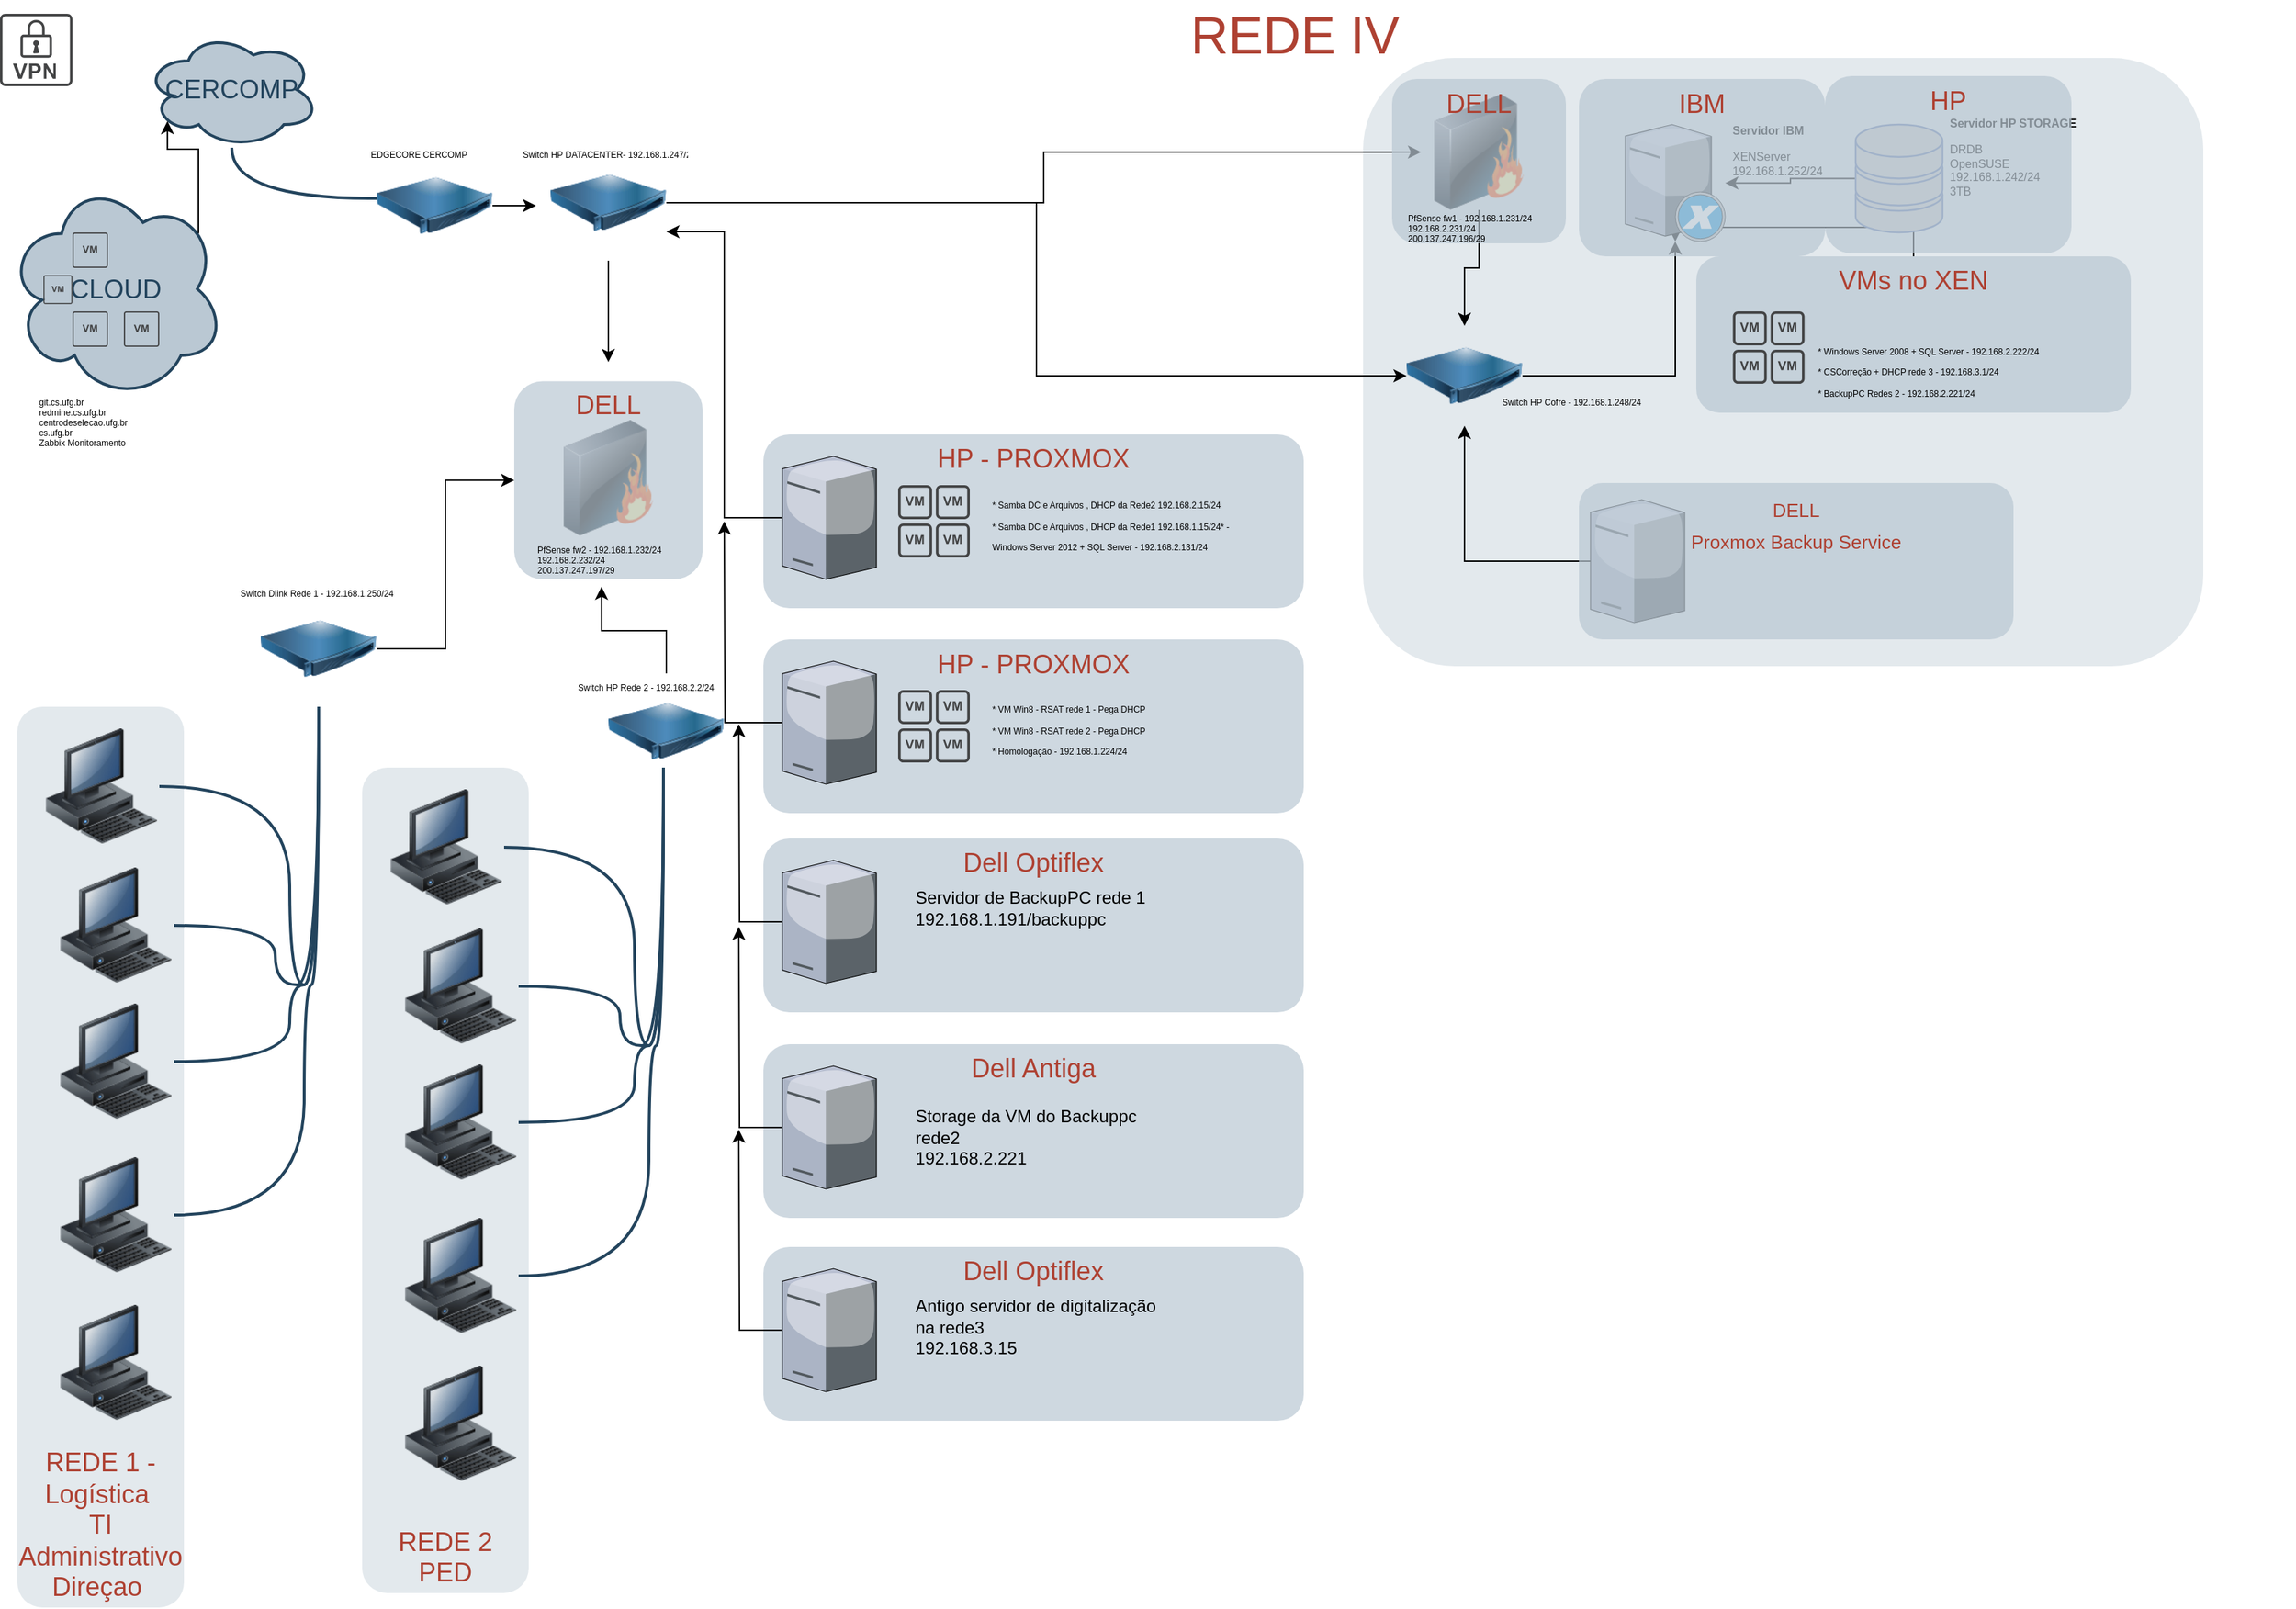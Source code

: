 <mxfile version="20.4.0" type="github" pages="2">
  <diagram id="a45cf8ec-cd66-6f27-3ac3-be6e809c9e4a" name="Page-1">
    <mxGraphModel dx="920" dy="494" grid="1" gridSize="10" guides="1" tooltips="1" connect="1" arrows="1" fold="1" page="1" pageScale="1" pageWidth="827" pageHeight="1169" background="none" math="0" shadow="0">
      <root>
        <mxCell id="0" />
        <mxCell id="1" parent="0" />
        <mxCell id="3" value="" style="rounded=1;whiteSpace=wrap;html=1;shadow=0;strokeColor=none;fillColor=#BAC8D3;gradientColor=none;fontSize=18;fontColor=#F08705;opacity=40;fontStyle=0;strokeWidth=3;" parent="1" vertex="1">
          <mxGeometry x="951" y="40" width="580" height="420" as="geometry" />
        </mxCell>
        <mxCell id="lxL178eFW0DsgaRUMhwb-195" style="edgeStyle=orthogonalEdgeStyle;rounded=0;orthogonalLoop=1;jettySize=auto;html=1;fontSize=6;" parent="1" source="10" target="lxL178eFW0DsgaRUMhwb-188" edge="1">
          <mxGeometry relative="1" as="geometry" />
        </mxCell>
        <mxCell id="10" value="VMs no XEN" style="rounded=1;whiteSpace=wrap;html=1;shadow=0;strokeColor=none;fillColor=#BAC8D3;gradientColor=none;fontSize=18;fontColor=#AE4132;verticalAlign=top;opacity=70;fontStyle=0;strokeWidth=3;" parent="1" vertex="1">
          <mxGeometry x="1181" y="177" width="300" height="108" as="geometry" />
        </mxCell>
        <mxCell id="16" value="REDE 1 - Logística&amp;nbsp;&lt;br&gt;TI&lt;br&gt;Administrativo&lt;br&gt;Direçao&amp;nbsp;" style="rounded=1;whiteSpace=wrap;html=1;shadow=0;strokeColor=none;fillColor=#BAC8D3;gradientColor=none;fontSize=18;fontColor=#AE4132;verticalAlign=bottom;fontStyle=0;opacity=40;strokeWidth=3;" parent="1" vertex="1">
          <mxGeometry x="22" y="488" width="115" height="622" as="geometry" />
        </mxCell>
        <mxCell id="49" value="CERCOMP" style="ellipse;shape=cloud;whiteSpace=wrap;html=1;shadow=0;strokeColor=#23445D;fillColor=#BAC8D3;gradientColor=none;fontSize=18;fontColor=#23445D;fontStyle=0;gradientDirection=north;strokeWidth=2;" parent="1" vertex="1">
          <mxGeometry x="110" y="22" width="120" height="80" as="geometry" />
        </mxCell>
        <mxCell id="lxL178eFW0DsgaRUMhwb-231" style="edgeStyle=orthogonalEdgeStyle;rounded=0;orthogonalLoop=1;jettySize=auto;html=1;exitX=0.88;exitY=0.25;exitDx=0;exitDy=0;exitPerimeter=0;entryX=0.13;entryY=0.77;entryDx=0;entryDy=0;entryPerimeter=0;fontSize=13;" parent="1" source="50" target="49" edge="1">
          <mxGeometry relative="1" as="geometry" />
        </mxCell>
        <mxCell id="50" value="CLOUD" style="ellipse;shape=cloud;whiteSpace=wrap;html=1;shadow=0;strokeColor=#23445D;fillColor=#BAC8D3;gradientColor=none;fontSize=18;fontColor=#23445D;fontStyle=0;gradientDirection=north;strokeWidth=2;" parent="1" vertex="1">
          <mxGeometry x="15" y="123" width="150" height="153" as="geometry" />
        </mxCell>
        <mxCell id="79" value="" style="image;html=1;image=img/lib/clip_art/computers/Workstation_128x128.png;shadow=0;strokeColor=#000000;fillColor=#FFFFFF;gradientColor=none;fontSize=18;fontColor=#F08705;fontStyle=0" parent="1" vertex="1">
          <mxGeometry x="40" y="503" width="80" height="80" as="geometry" />
        </mxCell>
        <mxCell id="80" value="" style="image;html=1;image=img/lib/clip_art/computers/Workstation_128x128.png;shadow=0;strokeColor=#000000;fillColor=#FFFFFF;gradientColor=none;fontSize=18;fontColor=#F08705;fontStyle=0" parent="1" vertex="1">
          <mxGeometry x="50" y="599" width="80" height="80" as="geometry" />
        </mxCell>
        <mxCell id="81" value="" style="image;html=1;image=img/lib/clip_art/computers/Workstation_128x128.png;shadow=0;strokeColor=#000000;fillColor=#FFFFFF;gradientColor=none;fontSize=18;fontColor=#F08705;fontStyle=0" parent="1" vertex="1">
          <mxGeometry x="50" y="693" width="80" height="80" as="geometry" />
        </mxCell>
        <mxCell id="115" style="edgeStyle=orthogonalEdgeStyle;rounded=0;html=1;startArrow=none;startFill=0;endArrow=none;endFill=0;fontSize=18;fontColor=#F08705;strokeColor=#23445D;strokeWidth=2;curved=1;fontStyle=0" parent="1" target="49" edge="1">
          <mxGeometry relative="1" as="geometry">
            <mxPoint x="270" y="137" as="sourcePoint" />
          </mxGeometry>
        </mxCell>
        <mxCell id="117" style="edgeStyle=orthogonalEdgeStyle;rounded=0;html=1;startArrow=none;startFill=0;endArrow=none;endFill=0;fontSize=18;fontColor=#F08705;strokeColor=#23445D;strokeWidth=2;curved=1;fontStyle=0" parent="1" target="79" edge="1">
          <mxGeometry relative="1" as="geometry">
            <Array as="points">
              <mxPoint x="210" y="680" />
              <mxPoint x="210" y="543" />
            </Array>
            <mxPoint x="230" y="490" as="sourcePoint" />
          </mxGeometry>
        </mxCell>
        <mxCell id="118" style="edgeStyle=orthogonalEdgeStyle;rounded=0;html=1;startArrow=none;startFill=0;endArrow=none;endFill=0;fontSize=18;fontColor=#F08705;strokeColor=#23445D;strokeWidth=2;curved=1;fontStyle=0" parent="1" target="80" edge="1">
          <mxGeometry relative="1" as="geometry">
            <Array as="points">
              <mxPoint x="200" y="680" />
              <mxPoint x="200" y="639" />
            </Array>
            <mxPoint x="230" y="500" as="sourcePoint" />
          </mxGeometry>
        </mxCell>
        <mxCell id="119" style="edgeStyle=orthogonalEdgeStyle;rounded=0;html=1;startArrow=none;startFill=0;endArrow=none;endFill=0;fontSize=18;fontColor=#F08705;strokeColor=#23445D;strokeWidth=2;curved=1;fontStyle=0" parent="1" target="81" edge="1">
          <mxGeometry relative="1" as="geometry">
            <Array as="points">
              <mxPoint x="210" y="680" />
              <mxPoint x="210" y="733" />
            </Array>
            <mxPoint x="230" y="510" as="sourcePoint" />
          </mxGeometry>
        </mxCell>
        <mxCell id="156" value="" style="image;html=1;image=img/lib/clip_art/computers/Workstation_128x128.png;shadow=0;strokeColor=#000000;fillColor=#FFFFFF;gradientColor=none;fontSize=18;fontColor=#F08705;fontStyle=0" parent="1" vertex="1">
          <mxGeometry x="50" y="799" width="80" height="80" as="geometry" />
        </mxCell>
        <mxCell id="157" value="" style="image;html=1;image=img/lib/clip_art/computers/Workstation_128x128.png;shadow=0;strokeColor=#000000;fillColor=#FFFFFF;gradientColor=none;fontSize=18;fontColor=#F08705;fontStyle=0" parent="1" vertex="1">
          <mxGeometry x="50" y="901" width="80" height="80" as="geometry" />
        </mxCell>
        <mxCell id="158" style="edgeStyle=orthogonalEdgeStyle;rounded=0;html=1;startArrow=none;startFill=0;endArrow=none;endFill=0;fontSize=18;fontColor=#F08705;strokeColor=#23445D;strokeWidth=2;curved=1;fontStyle=0" parent="1" source="156" target="lxL178eFW0DsgaRUMhwb-215" edge="1">
          <mxGeometry relative="1" as="geometry">
            <Array as="points">
              <mxPoint x="220" y="839" />
              <mxPoint x="220" y="680" />
              <mxPoint x="230" y="680" />
            </Array>
            <mxPoint x="400" y="680" as="targetPoint" />
          </mxGeometry>
        </mxCell>
        <mxCell id="lxL178eFW0DsgaRUMhwb-182" style="edgeStyle=orthogonalEdgeStyle;rounded=0;orthogonalLoop=1;jettySize=auto;html=1;" parent="1" source="162" target="lxL178eFW0DsgaRUMhwb-179" edge="1">
          <mxGeometry relative="1" as="geometry">
            <mxPoint x="570" y="200" as="targetPoint" />
          </mxGeometry>
        </mxCell>
        <mxCell id="lxL178eFW0DsgaRUMhwb-199" style="edgeStyle=orthogonalEdgeStyle;rounded=0;orthogonalLoop=1;jettySize=auto;html=1;entryX=0;entryY=0.5;entryDx=0;entryDy=0;fontSize=6;" parent="1" source="162" target="lxL178eFW0DsgaRUMhwb-184" edge="1">
          <mxGeometry relative="1" as="geometry" />
        </mxCell>
        <mxCell id="lxL178eFW0DsgaRUMhwb-210" style="edgeStyle=orthogonalEdgeStyle;rounded=0;orthogonalLoop=1;jettySize=auto;html=1;fontSize=13;" parent="1" source="162" edge="1">
          <mxGeometry relative="1" as="geometry">
            <mxPoint x="430" y="250" as="targetPoint" />
          </mxGeometry>
        </mxCell>
        <mxCell id="162" value="" style="image;html=1;image=img/lib/clip_art/networking/Concentrator_128x128.png;shadow=0;strokeColor=#000000;fillColor=#F2F2F2;gradientColor=none;fontSize=18;fontColor=#F08705;fontStyle=0" parent="1" vertex="1">
          <mxGeometry x="390" y="100" width="80" height="80" as="geometry" />
        </mxCell>
        <mxCell id="168" value="&lt;div&gt;REDE IV&lt;/div&gt;" style="text;html=1;strokeColor=none;fillColor=none;align=center;verticalAlign=middle;whiteSpace=wrap;overflow=hidden;shadow=0;fontSize=36;fontColor=#AE4132;fontStyle=0" parent="1" vertex="1">
          <mxGeometry x="214" width="1380" height="45" as="geometry" />
        </mxCell>
        <mxCell id="171" style="edgeStyle=orthogonalEdgeStyle;rounded=0;jumpStyle=none;html=1;exitX=0;exitY=0.5;entryX=0;entryY=0.5;shadow=0;labelBackgroundColor=none;startArrow=none;startFill=0;endArrow=classic;endFill=1;endSize=6;jettySize=auto;orthogonalLoop=1;strokeColor=#23445D;strokeWidth=2;fillColor=#F08705;fontFamily=Helvetica;fontSize=14;fontColor=#F08705;align=left;fontStyle=0" parent="1" source="168" target="168" edge="1">
          <mxGeometry relative="1" as="geometry" />
        </mxCell>
        <mxCell id="lxL178eFW0DsgaRUMhwb-172" value="" style="image;html=1;image=img/lib/clip_art/networking/Firewall_128x128.png;shadow=0;strokeColor=#000000;fillColor=#FFFFFF;gradientColor=none;fontSize=18;fontColor=#F08705;fontStyle=0" parent="1" vertex="1">
          <mxGeometry x="390" y="290" width="80" height="80" as="geometry" />
        </mxCell>
        <mxCell id="lxL178eFW0DsgaRUMhwb-178" style="edgeStyle=orthogonalEdgeStyle;rounded=0;orthogonalLoop=1;jettySize=auto;html=1;exitX=1;exitY=0.5;exitDx=0;exitDy=0;" parent="1" source="lxL178eFW0DsgaRUMhwb-173" edge="1">
          <mxGeometry relative="1" as="geometry">
            <mxPoint x="380" y="141.667" as="targetPoint" />
          </mxGeometry>
        </mxCell>
        <mxCell id="lxL178eFW0DsgaRUMhwb-173" value="" style="image;html=1;image=img/lib/clip_art/networking/Concentrator_128x128.png;shadow=0;strokeColor=#000000;fillColor=#F2F2F2;gradientColor=none;fontSize=18;fontColor=#F08705;fontStyle=0" parent="1" vertex="1">
          <mxGeometry x="270" y="102" width="80" height="80" as="geometry" />
        </mxCell>
        <mxCell id="lxL178eFW0DsgaRUMhwb-185" value="" style="edgeStyle=orthogonalEdgeStyle;rounded=0;orthogonalLoop=1;jettySize=auto;html=1;" parent="1" source="lxL178eFW0DsgaRUMhwb-179" target="lxL178eFW0DsgaRUMhwb-184" edge="1">
          <mxGeometry relative="1" as="geometry" />
        </mxCell>
        <mxCell id="lxL178eFW0DsgaRUMhwb-179" value="" style="image;html=1;image=img/lib/clip_art/networking/Firewall_128x128.png;shadow=0;strokeColor=#000000;fillColor=#FFFFFF;gradientColor=none;fontSize=18;fontColor=#F08705;fontStyle=0" parent="1" vertex="1">
          <mxGeometry x="991" y="65" width="80" height="80" as="geometry" />
        </mxCell>
        <mxCell id="lxL178eFW0DsgaRUMhwb-187" style="edgeStyle=orthogonalEdgeStyle;rounded=0;orthogonalLoop=1;jettySize=auto;html=1;" parent="1" source="lxL178eFW0DsgaRUMhwb-184" target="lxL178eFW0DsgaRUMhwb-188" edge="1">
          <mxGeometry relative="1" as="geometry">
            <mxPoint x="1181" y="145" as="targetPoint" />
          </mxGeometry>
        </mxCell>
        <mxCell id="lxL178eFW0DsgaRUMhwb-184" value="" style="image;html=1;image=img/lib/clip_art/networking/Concentrator_128x128.png;shadow=0;strokeColor=#000000;fillColor=#F2F2F2;gradientColor=none;fontSize=18;fontColor=#F08705;fontStyle=0" parent="1" vertex="1">
          <mxGeometry x="981" y="225" width="80" height="69" as="geometry" />
        </mxCell>
        <mxCell id="lxL178eFW0DsgaRUMhwb-188" value="" style="verticalLabelPosition=bottom;sketch=0;aspect=fixed;html=1;verticalAlign=top;strokeColor=none;align=center;outlineConnect=0;shape=mxgraph.citrix.xencenter;" parent="1" vertex="1">
          <mxGeometry x="1132" y="86" width="69" height="80.8" as="geometry" />
        </mxCell>
        <mxCell id="lxL178eFW0DsgaRUMhwb-192" style="edgeStyle=orthogonalEdgeStyle;rounded=0;orthogonalLoop=1;jettySize=auto;html=1;fontSize=8;" parent="1" source="lxL178eFW0DsgaRUMhwb-189" target="lxL178eFW0DsgaRUMhwb-188" edge="1">
          <mxGeometry relative="1" as="geometry" />
        </mxCell>
        <mxCell id="lxL178eFW0DsgaRUMhwb-189" value="" style="fontColor=#0066CC;verticalAlign=top;verticalLabelPosition=bottom;labelPosition=center;align=center;html=1;outlineConnect=0;fillColor=#CCCCCC;strokeColor=#6881B3;gradientColor=none;gradientDirection=north;strokeWidth=2;shape=mxgraph.networks.storage;" parent="1" vertex="1">
          <mxGeometry x="1291" y="86" width="60" height="74.5" as="geometry" />
        </mxCell>
        <mxCell id="lxL178eFW0DsgaRUMhwb-190" value="&lt;h1 style=&quot;font-size: 8px;&quot;&gt;Servidor IBM&lt;br&gt;&lt;/h1&gt;&lt;p style=&quot;font-size: 8px;&quot;&gt;&lt;font style=&quot;font-size: 8px;&quot;&gt;XENServer&lt;br&gt;192.168.1.252/24&lt;br&gt;&lt;/font&gt;&lt;/p&gt;&lt;p style=&quot;font-size: 8px;&quot;&gt;&lt;font style=&quot;font-size: 8px;&quot;&gt;&lt;br&gt;&lt;/font&gt;&lt;/p&gt;" style="text;html=1;strokeColor=none;fillColor=none;spacing=5;spacingTop=-20;whiteSpace=wrap;overflow=hidden;rounded=0;" parent="1" vertex="1">
          <mxGeometry x="1201" y="90.5" width="100" height="70" as="geometry" />
        </mxCell>
        <mxCell id="lxL178eFW0DsgaRUMhwb-191" value="&lt;h1 style=&quot;font-size: 8px;&quot;&gt;Servidor HP STORAGE&lt;br&gt;&lt;/h1&gt;&lt;p style=&quot;font-size: 8px;&quot;&gt;&lt;font style=&quot;font-size: 8px;&quot;&gt;DRDB&lt;br&gt;OpenSUSE&lt;br&gt;192.168.1.242/24&lt;br&gt;3TB&lt;br&gt;&lt;/font&gt;&lt;/p&gt;&lt;p style=&quot;font-size: 8px;&quot;&gt;&lt;font style=&quot;font-size: 8px;&quot;&gt;&lt;br&gt;&lt;/font&gt;&lt;/p&gt;" style="text;html=1;strokeColor=none;fillColor=none;spacing=5;spacingTop=-20;whiteSpace=wrap;overflow=hidden;rounded=0;" parent="1" vertex="1">
          <mxGeometry x="1351" y="86" width="100" height="70" as="geometry" />
        </mxCell>
        <mxCell id="lxL178eFW0DsgaRUMhwb-193" value="" style="sketch=0;pointerEvents=1;shadow=0;dashed=0;html=1;strokeColor=none;fillColor=#434445;aspect=fixed;labelPosition=center;verticalLabelPosition=bottom;verticalAlign=top;align=center;outlineConnect=0;shape=mxgraph.vvd.vm_group;fontSize=8;" parent="1" vertex="1">
          <mxGeometry x="1206.25" y="215" width="49.5" height="50" as="geometry" />
        </mxCell>
        <mxCell id="lxL178eFW0DsgaRUMhwb-194" value="&lt;font style=&quot;font-size: 6px;&quot;&gt;&lt;br&gt;&lt;br&gt;* Windows Server 2008 + SQL Server - 192.168.2.222/24&lt;br&gt;* CSCorreção + DHCP rede 3 - 192.168.3.1/24 &lt;br&gt;* BackupPC Redes 2 - 192.168.2.221/24 &lt;br&gt;&lt;/font&gt;" style="text;html=1;strokeColor=none;fillColor=none;spacing=5;spacingTop=-20;whiteSpace=wrap;overflow=hidden;rounded=0;" parent="1" vertex="1">
          <mxGeometry x="1260" y="215" width="190" height="70" as="geometry" />
        </mxCell>
        <mxCell id="lxL178eFW0DsgaRUMhwb-196" value="IBM" style="rounded=1;whiteSpace=wrap;html=1;shadow=0;strokeColor=none;fillColor=#BAC8D3;gradientColor=none;fontSize=18;fontColor=#AE4132;verticalAlign=top;opacity=70;fontStyle=0;strokeWidth=3;" parent="1" vertex="1">
          <mxGeometry x="1100" y="54.5" width="170" height="122.5" as="geometry" />
        </mxCell>
        <mxCell id="lxL178eFW0DsgaRUMhwb-197" value="HP" style="rounded=1;whiteSpace=wrap;html=1;shadow=0;strokeColor=none;fillColor=#BAC8D3;gradientColor=none;fontSize=18;fontColor=#AE4132;verticalAlign=top;opacity=70;fontStyle=0;strokeWidth=3;" parent="1" vertex="1">
          <mxGeometry x="1270" y="52.5" width="170" height="122.5" as="geometry" />
        </mxCell>
        <mxCell id="lxL178eFW0DsgaRUMhwb-198" value="DELL" style="rounded=1;whiteSpace=wrap;html=1;shadow=0;strokeColor=none;fillColor=#BAC8D3;gradientColor=none;fontSize=18;fontColor=#AE4132;verticalAlign=top;opacity=70;fontStyle=0;strokeWidth=3;" parent="1" vertex="1">
          <mxGeometry x="971" y="54.5" width="120" height="113.5" as="geometry" />
        </mxCell>
        <mxCell id="lxL178eFW0DsgaRUMhwb-200" value="Switch HP Cofre - 192.168.1.248/24" style="text;strokeColor=none;fillColor=none;align=left;verticalAlign=top;spacingLeft=4;spacingRight=4;overflow=hidden;rotatable=0;points=[[0,0.5],[1,0.5]];portConstraint=eastwest;fontSize=6;" parent="1" vertex="1">
          <mxGeometry x="1041" y="268" width="110" height="26" as="geometry" />
        </mxCell>
        <mxCell id="lxL178eFW0DsgaRUMhwb-201" value="PfSense fw1 - 192.168.1.231/24&#xa;192.168.2.231/24&#xa;200.137.247.196/29" style="text;strokeColor=none;fillColor=none;align=left;verticalAlign=top;spacingLeft=4;spacingRight=4;overflow=hidden;rotatable=0;points=[[0,0.5],[1,0.5]];portConstraint=eastwest;fontSize=6;" parent="1" vertex="1">
          <mxGeometry x="976" y="141" width="110" height="36" as="geometry" />
        </mxCell>
        <mxCell id="lxL178eFW0DsgaRUMhwb-204" style="edgeStyle=orthogonalEdgeStyle;rounded=0;orthogonalLoop=1;jettySize=auto;html=1;fontSize=6;" parent="1" source="lxL178eFW0DsgaRUMhwb-203" target="lxL178eFW0DsgaRUMhwb-184" edge="1">
          <mxGeometry relative="1" as="geometry" />
        </mxCell>
        <mxCell id="lxL178eFW0DsgaRUMhwb-203" value="" style="verticalLabelPosition=bottom;sketch=0;aspect=fixed;html=1;verticalAlign=top;strokeColor=none;align=center;outlineConnect=0;shape=mxgraph.citrix.license_server;fontSize=6;" parent="1" vertex="1">
          <mxGeometry x="1108" y="345" width="65" height="85" as="geometry" />
        </mxCell>
        <mxCell id="lxL178eFW0DsgaRUMhwb-205" value="&lt;font style=&quot;font-size: 13px;&quot;&gt;DELL &lt;br&gt;Proxmox Backup Service&lt;/font&gt;" style="rounded=1;whiteSpace=wrap;html=1;shadow=0;strokeColor=none;fillColor=#BAC8D3;gradientColor=none;fontSize=18;fontColor=#AE4132;verticalAlign=top;opacity=70;fontStyle=0;strokeWidth=3;" parent="1" vertex="1">
          <mxGeometry x="1100" y="333.5" width="300" height="108" as="geometry" />
        </mxCell>
        <mxCell id="lxL178eFW0DsgaRUMhwb-207" value="DELL" style="rounded=1;whiteSpace=wrap;html=1;shadow=0;strokeColor=none;fillColor=#BAC8D3;gradientColor=none;fontSize=18;fontColor=#AE4132;verticalAlign=top;opacity=70;fontStyle=0;strokeWidth=3;" parent="1" vertex="1">
          <mxGeometry x="365" y="263.25" width="130" height="136.75" as="geometry" />
        </mxCell>
        <mxCell id="lxL178eFW0DsgaRUMhwb-208" value="PfSense fw2 - 192.168.1.232/24&#xa;192.168.2.232/24&#xa;200.137.247.197/29" style="text;strokeColor=none;fillColor=none;align=left;verticalAlign=top;spacingLeft=4;spacingRight=4;overflow=hidden;rotatable=0;points=[[0,0.5],[1,0.5]];portConstraint=eastwest;fontSize=6;" parent="1" vertex="1">
          <mxGeometry x="375" y="370" width="110" height="36" as="geometry" />
        </mxCell>
        <mxCell id="lxL178eFW0DsgaRUMhwb-213" value="Switch HP DATACENTER- 192.168.1.247/24" style="text;strokeColor=none;fillColor=none;align=left;verticalAlign=top;spacingLeft=4;spacingRight=4;overflow=hidden;rotatable=0;points=[[0,0.5],[1,0.5]];portConstraint=eastwest;fontSize=6;" parent="1" vertex="1">
          <mxGeometry x="365" y="97" width="125" height="26" as="geometry" />
        </mxCell>
        <mxCell id="lxL178eFW0DsgaRUMhwb-214" value="EDGECORE CERCOMP&#xa;" style="text;strokeColor=none;fillColor=none;align=left;verticalAlign=top;spacingLeft=4;spacingRight=4;overflow=hidden;rotatable=0;points=[[0,0.5],[1,0.5]];portConstraint=eastwest;fontSize=6;" parent="1" vertex="1">
          <mxGeometry x="260" y="97" width="80" height="26" as="geometry" />
        </mxCell>
        <mxCell id="lxL178eFW0DsgaRUMhwb-216" style="edgeStyle=orthogonalEdgeStyle;rounded=0;orthogonalLoop=1;jettySize=auto;html=1;entryX=0;entryY=0.5;entryDx=0;entryDy=0;fontSize=13;" parent="1" source="lxL178eFW0DsgaRUMhwb-215" target="lxL178eFW0DsgaRUMhwb-207" edge="1">
          <mxGeometry relative="1" as="geometry" />
        </mxCell>
        <mxCell id="lxL178eFW0DsgaRUMhwb-215" value="" style="image;html=1;image=img/lib/clip_art/networking/Concentrator_128x128.png;shadow=0;strokeColor=#000000;fillColor=#F2F2F2;gradientColor=none;fontSize=18;fontColor=#F08705;fontStyle=0" parent="1" vertex="1">
          <mxGeometry x="190" y="408" width="80" height="80" as="geometry" />
        </mxCell>
        <mxCell id="lxL178eFW0DsgaRUMhwb-218" style="edgeStyle=orthogonalEdgeStyle;rounded=0;orthogonalLoop=1;jettySize=auto;html=1;entryX=0.457;entryY=0.975;entryDx=0;entryDy=0;entryPerimeter=0;fontSize=13;" parent="1" source="lxL178eFW0DsgaRUMhwb-217" target="lxL178eFW0DsgaRUMhwb-208" edge="1">
          <mxGeometry relative="1" as="geometry" />
        </mxCell>
        <mxCell id="lxL178eFW0DsgaRUMhwb-217" value="" style="image;html=1;image=img/lib/clip_art/networking/Concentrator_128x128.png;shadow=0;strokeColor=#000000;fillColor=#F2F2F2;gradientColor=none;fontSize=18;fontColor=#F08705;fontStyle=0" parent="1" vertex="1">
          <mxGeometry x="430" y="465" width="80" height="80" as="geometry" />
        </mxCell>
        <mxCell id="lxL178eFW0DsgaRUMhwb-219" value="REDE 2&lt;br&gt;PED" style="rounded=1;whiteSpace=wrap;html=1;shadow=0;strokeColor=none;fillColor=#BAC8D3;gradientColor=none;fontSize=18;fontColor=#AE4132;verticalAlign=bottom;fontStyle=0;opacity=40;strokeWidth=3;" parent="1" vertex="1">
          <mxGeometry x="260" y="530" width="115" height="570" as="geometry" />
        </mxCell>
        <mxCell id="lxL178eFW0DsgaRUMhwb-220" value="" style="image;html=1;image=img/lib/clip_art/computers/Workstation_128x128.png;shadow=0;strokeColor=#000000;fillColor=#FFFFFF;gradientColor=none;fontSize=18;fontColor=#F08705;fontStyle=0" parent="1" vertex="1">
          <mxGeometry x="278" y="545" width="80" height="80" as="geometry" />
        </mxCell>
        <mxCell id="lxL178eFW0DsgaRUMhwb-221" value="" style="image;html=1;image=img/lib/clip_art/computers/Workstation_128x128.png;shadow=0;strokeColor=#000000;fillColor=#FFFFFF;gradientColor=none;fontSize=18;fontColor=#F08705;fontStyle=0" parent="1" vertex="1">
          <mxGeometry x="288" y="641" width="80" height="80" as="geometry" />
        </mxCell>
        <mxCell id="lxL178eFW0DsgaRUMhwb-222" value="" style="image;html=1;image=img/lib/clip_art/computers/Workstation_128x128.png;shadow=0;strokeColor=#000000;fillColor=#FFFFFF;gradientColor=none;fontSize=18;fontColor=#F08705;fontStyle=0" parent="1" vertex="1">
          <mxGeometry x="288" y="735" width="80" height="80" as="geometry" />
        </mxCell>
        <mxCell id="lxL178eFW0DsgaRUMhwb-223" style="edgeStyle=orthogonalEdgeStyle;rounded=0;html=1;startArrow=none;startFill=0;endArrow=none;endFill=0;fontSize=18;fontColor=#F08705;strokeColor=#23445D;strokeWidth=2;curved=1;fontStyle=0" parent="1" target="lxL178eFW0DsgaRUMhwb-220" edge="1">
          <mxGeometry relative="1" as="geometry">
            <Array as="points">
              <mxPoint x="448" y="722" />
              <mxPoint x="448" y="585" />
            </Array>
            <mxPoint x="468" y="532" as="sourcePoint" />
          </mxGeometry>
        </mxCell>
        <mxCell id="lxL178eFW0DsgaRUMhwb-224" style="edgeStyle=orthogonalEdgeStyle;rounded=0;html=1;startArrow=none;startFill=0;endArrow=none;endFill=0;fontSize=18;fontColor=#F08705;strokeColor=#23445D;strokeWidth=2;curved=1;fontStyle=0" parent="1" target="lxL178eFW0DsgaRUMhwb-221" edge="1">
          <mxGeometry relative="1" as="geometry">
            <Array as="points">
              <mxPoint x="438" y="722" />
              <mxPoint x="438" y="681" />
            </Array>
            <mxPoint x="468" y="542" as="sourcePoint" />
          </mxGeometry>
        </mxCell>
        <mxCell id="lxL178eFW0DsgaRUMhwb-225" style="edgeStyle=orthogonalEdgeStyle;rounded=0;html=1;startArrow=none;startFill=0;endArrow=none;endFill=0;fontSize=18;fontColor=#F08705;strokeColor=#23445D;strokeWidth=2;curved=1;fontStyle=0" parent="1" target="lxL178eFW0DsgaRUMhwb-222" edge="1">
          <mxGeometry relative="1" as="geometry">
            <Array as="points">
              <mxPoint x="448" y="722" />
              <mxPoint x="448" y="775" />
            </Array>
            <mxPoint x="468" y="552" as="sourcePoint" />
          </mxGeometry>
        </mxCell>
        <mxCell id="lxL178eFW0DsgaRUMhwb-226" value="" style="image;html=1;image=img/lib/clip_art/computers/Workstation_128x128.png;shadow=0;strokeColor=#000000;fillColor=#FFFFFF;gradientColor=none;fontSize=18;fontColor=#F08705;fontStyle=0" parent="1" vertex="1">
          <mxGeometry x="288" y="841" width="80" height="80" as="geometry" />
        </mxCell>
        <mxCell id="lxL178eFW0DsgaRUMhwb-227" value="" style="image;html=1;image=img/lib/clip_art/computers/Workstation_128x128.png;shadow=0;strokeColor=#000000;fillColor=#FFFFFF;gradientColor=none;fontSize=18;fontColor=#F08705;fontStyle=0" parent="1" vertex="1">
          <mxGeometry x="288" y="943" width="80" height="80" as="geometry" />
        </mxCell>
        <mxCell id="lxL178eFW0DsgaRUMhwb-228" style="edgeStyle=orthogonalEdgeStyle;rounded=0;html=1;startArrow=none;startFill=0;endArrow=none;endFill=0;fontSize=18;fontColor=#F08705;strokeColor=#23445D;strokeWidth=2;curved=1;fontStyle=0" parent="1" source="lxL178eFW0DsgaRUMhwb-226" edge="1">
          <mxGeometry relative="1" as="geometry">
            <Array as="points">
              <mxPoint x="458" y="881" />
              <mxPoint x="458" y="722" />
              <mxPoint x="468" y="722" />
            </Array>
            <mxPoint x="468" y="530" as="targetPoint" />
          </mxGeometry>
        </mxCell>
        <mxCell id="lxL178eFW0DsgaRUMhwb-229" value="Switch Dlink Rede 1 - 192.168.1.250/24" style="text;strokeColor=none;fillColor=none;align=left;verticalAlign=top;spacingLeft=4;spacingRight=4;overflow=hidden;rotatable=0;points=[[0,0.5],[1,0.5]];portConstraint=eastwest;fontSize=6;" parent="1" vertex="1">
          <mxGeometry x="170" y="400" width="134" height="26" as="geometry" />
        </mxCell>
        <mxCell id="lxL178eFW0DsgaRUMhwb-230" value="Switch HP Rede 2 - 192.168.2.2/24" style="text;strokeColor=none;fillColor=none;align=left;verticalAlign=top;spacingLeft=4;spacingRight=4;overflow=hidden;rotatable=0;points=[[0,0.5],[1,0.5]];portConstraint=eastwest;fontSize=6;" parent="1" vertex="1">
          <mxGeometry x="403" y="465" width="134" height="26" as="geometry" />
        </mxCell>
        <mxCell id="lxL178eFW0DsgaRUMhwb-232" value="" style="sketch=0;pointerEvents=1;shadow=0;dashed=0;html=1;strokeColor=none;fillColor=#434445;aspect=fixed;labelPosition=center;verticalLabelPosition=bottom;verticalAlign=top;align=center;outlineConnect=0;shape=mxgraph.vvd.virtual_machine;fontSize=13;" parent="1" vertex="1">
          <mxGeometry x="60" y="160.5" width="24.5" height="24.5" as="geometry" />
        </mxCell>
        <mxCell id="lxL178eFW0DsgaRUMhwb-233" value="" style="sketch=0;pointerEvents=1;shadow=0;dashed=0;html=1;strokeColor=none;fillColor=#434445;aspect=fixed;labelPosition=center;verticalLabelPosition=bottom;verticalAlign=top;align=center;outlineConnect=0;shape=mxgraph.vvd.virtual_machine;fontSize=13;" parent="1" vertex="1">
          <mxGeometry x="40" y="190" width="20" height="20" as="geometry" />
        </mxCell>
        <mxCell id="lxL178eFW0DsgaRUMhwb-235" value="" style="sketch=0;pointerEvents=1;shadow=0;dashed=0;html=1;strokeColor=none;fillColor=#434445;aspect=fixed;labelPosition=center;verticalLabelPosition=bottom;verticalAlign=top;align=center;outlineConnect=0;shape=mxgraph.vvd.vpn;fontSize=13;" parent="1" vertex="1">
          <mxGeometry x="10" y="9.5" width="50" height="50" as="geometry" />
        </mxCell>
        <mxCell id="lxL178eFW0DsgaRUMhwb-238" value="HP - PROXMOX" style="rounded=1;whiteSpace=wrap;html=1;shadow=0;strokeColor=none;fillColor=#BAC8D3;gradientColor=none;fontSize=18;fontColor=#AE4132;verticalAlign=top;opacity=70;fontStyle=0;strokeWidth=3;" parent="1" vertex="1">
          <mxGeometry x="537" y="300" width="373" height="120" as="geometry" />
        </mxCell>
        <mxCell id="jJZm-A6vJ75_ml7lKCLi-177" style="edgeStyle=orthogonalEdgeStyle;rounded=0;orthogonalLoop=1;jettySize=auto;html=1;entryX=1;entryY=0.75;entryDx=0;entryDy=0;" parent="1" source="lxL178eFW0DsgaRUMhwb-239" target="162" edge="1">
          <mxGeometry relative="1" as="geometry" />
        </mxCell>
        <mxCell id="lxL178eFW0DsgaRUMhwb-239" value="" style="verticalLabelPosition=bottom;sketch=0;aspect=fixed;html=1;verticalAlign=top;strokeColor=none;align=center;outlineConnect=0;shape=mxgraph.citrix.license_server;fontSize=13;" parent="1" vertex="1">
          <mxGeometry x="550" y="315" width="65" height="85" as="geometry" />
        </mxCell>
        <mxCell id="lxL178eFW0DsgaRUMhwb-244" value="" style="sketch=0;pointerEvents=1;shadow=0;dashed=0;html=1;strokeColor=none;fillColor=#434445;aspect=fixed;labelPosition=center;verticalLabelPosition=bottom;verticalAlign=top;align=center;outlineConnect=0;shape=mxgraph.vvd.vm_group;fontSize=8;" parent="1" vertex="1">
          <mxGeometry x="630" y="335" width="49.5" height="50" as="geometry" />
        </mxCell>
        <mxCell id="lxL178eFW0DsgaRUMhwb-245" value="&lt;br&gt;&lt;div&gt;&lt;font style=&quot;font-size: 6px;&quot;&gt;* Samba DC e Arquivos , DHCP da Rede2 192.168.2.15/24&lt;/font&gt;&lt;/div&gt;&lt;font style=&quot;font-size: 6px;&quot;&gt;* Samba DC e Arquivos , DHCP da Rede1 192.168.1.15/24&lt;/font&gt;&lt;font style=&quot;font-size: 6px;&quot;&gt;* -Windows Server 2012 + SQL Server - 192.168.2.131/24&lt;br&gt;&amp;nbsp;&lt;br&gt;&lt;br&gt;&lt;/font&gt;" style="text;html=1;strokeColor=none;fillColor=none;spacing=5;spacingTop=-20;whiteSpace=wrap;overflow=hidden;rounded=0;" parent="1" vertex="1">
          <mxGeometry x="690" y="336" width="190" height="70" as="geometry" />
        </mxCell>
        <mxCell id="lxL178eFW0DsgaRUMhwb-246" value="HP - PROXMOX" style="rounded=1;whiteSpace=wrap;html=1;shadow=0;strokeColor=none;fillColor=#BAC8D3;gradientColor=none;fontSize=18;fontColor=#AE4132;verticalAlign=top;opacity=70;fontStyle=0;strokeWidth=3;" parent="1" vertex="1">
          <mxGeometry x="537" y="441.5" width="373" height="120" as="geometry" />
        </mxCell>
        <mxCell id="jJZm-A6vJ75_ml7lKCLi-179" style="edgeStyle=orthogonalEdgeStyle;rounded=0;orthogonalLoop=1;jettySize=auto;html=1;" parent="1" source="lxL178eFW0DsgaRUMhwb-247" edge="1">
          <mxGeometry relative="1" as="geometry">
            <mxPoint x="510" y="360" as="targetPoint" />
          </mxGeometry>
        </mxCell>
        <mxCell id="lxL178eFW0DsgaRUMhwb-247" value="" style="verticalLabelPosition=bottom;sketch=0;aspect=fixed;html=1;verticalAlign=top;strokeColor=none;align=center;outlineConnect=0;shape=mxgraph.citrix.license_server;fontSize=13;" parent="1" vertex="1">
          <mxGeometry x="550" y="456.5" width="65" height="85" as="geometry" />
        </mxCell>
        <mxCell id="lxL178eFW0DsgaRUMhwb-248" value="" style="sketch=0;pointerEvents=1;shadow=0;dashed=0;html=1;strokeColor=none;fillColor=#434445;aspect=fixed;labelPosition=center;verticalLabelPosition=bottom;verticalAlign=top;align=center;outlineConnect=0;shape=mxgraph.vvd.vm_group;fontSize=8;" parent="1" vertex="1">
          <mxGeometry x="630" y="476.5" width="49.5" height="50" as="geometry" />
        </mxCell>
        <mxCell id="lxL178eFW0DsgaRUMhwb-250" value="Dell Optiflex" style="rounded=1;whiteSpace=wrap;html=1;shadow=0;strokeColor=none;fillColor=#BAC8D3;gradientColor=none;fontSize=18;fontColor=#AE4132;verticalAlign=top;opacity=70;fontStyle=0;strokeWidth=3;" parent="1" vertex="1">
          <mxGeometry x="537" y="579" width="373" height="120" as="geometry" />
        </mxCell>
        <mxCell id="jJZm-A6vJ75_ml7lKCLi-180" style="edgeStyle=orthogonalEdgeStyle;rounded=0;orthogonalLoop=1;jettySize=auto;html=1;" parent="1" source="lxL178eFW0DsgaRUMhwb-251" edge="1">
          <mxGeometry relative="1" as="geometry">
            <mxPoint x="520" y="500" as="targetPoint" />
          </mxGeometry>
        </mxCell>
        <mxCell id="lxL178eFW0DsgaRUMhwb-251" value="" style="verticalLabelPosition=bottom;sketch=0;aspect=fixed;html=1;verticalAlign=top;strokeColor=none;align=center;outlineConnect=0;shape=mxgraph.citrix.license_server;fontSize=13;" parent="1" vertex="1">
          <mxGeometry x="550" y="594" width="65" height="85" as="geometry" />
        </mxCell>
        <mxCell id="lxL178eFW0DsgaRUMhwb-254" value="Dell Antiga" style="rounded=1;whiteSpace=wrap;html=1;shadow=0;strokeColor=none;fillColor=#BAC8D3;gradientColor=none;fontSize=18;fontColor=#AE4132;verticalAlign=top;opacity=70;fontStyle=0;strokeWidth=3;" parent="1" vertex="1">
          <mxGeometry x="537" y="721" width="373" height="120" as="geometry" />
        </mxCell>
        <mxCell id="jJZm-A6vJ75_ml7lKCLi-181" style="edgeStyle=orthogonalEdgeStyle;rounded=0;orthogonalLoop=1;jettySize=auto;html=1;" parent="1" source="lxL178eFW0DsgaRUMhwb-255" edge="1">
          <mxGeometry relative="1" as="geometry">
            <mxPoint x="520" y="640" as="targetPoint" />
          </mxGeometry>
        </mxCell>
        <mxCell id="lxL178eFW0DsgaRUMhwb-255" value="" style="verticalLabelPosition=bottom;sketch=0;aspect=fixed;html=1;verticalAlign=top;strokeColor=none;align=center;outlineConnect=0;shape=mxgraph.citrix.license_server;fontSize=13;" parent="1" vertex="1">
          <mxGeometry x="550" y="736" width="65" height="85" as="geometry" />
        </mxCell>
        <mxCell id="lxL178eFW0DsgaRUMhwb-258" value="Dell Optiflex" style="rounded=1;whiteSpace=wrap;html=1;shadow=0;strokeColor=none;fillColor=#BAC8D3;gradientColor=none;fontSize=18;fontColor=#AE4132;verticalAlign=top;opacity=70;fontStyle=0;strokeWidth=3;" parent="1" vertex="1">
          <mxGeometry x="537" y="861" width="373" height="120" as="geometry" />
        </mxCell>
        <mxCell id="jJZm-A6vJ75_ml7lKCLi-182" style="edgeStyle=orthogonalEdgeStyle;rounded=0;orthogonalLoop=1;jettySize=auto;html=1;" parent="1" source="lxL178eFW0DsgaRUMhwb-259" edge="1">
          <mxGeometry relative="1" as="geometry">
            <mxPoint x="520" y="780" as="targetPoint" />
          </mxGeometry>
        </mxCell>
        <mxCell id="lxL178eFW0DsgaRUMhwb-259" value="" style="verticalLabelPosition=bottom;sketch=0;aspect=fixed;html=1;verticalAlign=top;strokeColor=none;align=center;outlineConnect=0;shape=mxgraph.citrix.license_server;fontSize=13;" parent="1" vertex="1">
          <mxGeometry x="550" y="876" width="65" height="85" as="geometry" />
        </mxCell>
        <mxCell id="lxL178eFW0DsgaRUMhwb-263" value="&lt;br&gt;&lt;font style=&quot;font-size: 6px;&quot;&gt;* VM Win8 - RSAT rede 1 - Pega DHCP&lt;br&gt;* VM Win8 - RSAT rede 2 - Pega DHCP&lt;br&gt;* Homologação - 192.168.1.224/24 &lt;br&gt;&lt;br&gt;&lt;/font&gt;" style="text;html=1;strokeColor=none;fillColor=none;spacing=5;spacingTop=-20;whiteSpace=wrap;overflow=hidden;rounded=0;" parent="1" vertex="1">
          <mxGeometry x="690" y="476.5" width="190" height="70" as="geometry" />
        </mxCell>
        <mxCell id="jJZm-A6vJ75_ml7lKCLi-171" value="git.cs.ufg.br&#xa;redmine.cs.ufg.br&#xa;centrodeselecao.ufg.br&#xa;cs.ufg.br&#xa;Zabbix Monitoramento&#xa;&#xa;" style="text;strokeColor=none;fillColor=none;align=left;verticalAlign=top;spacingLeft=4;spacingRight=4;overflow=hidden;rotatable=0;points=[[0,0.5],[1,0.5]];portConstraint=eastwest;fontSize=6;" parent="1" vertex="1">
          <mxGeometry x="31" y="268" width="134" height="42" as="geometry" />
        </mxCell>
        <mxCell id="jJZm-A6vJ75_ml7lKCLi-172" value="" style="sketch=0;pointerEvents=1;shadow=0;dashed=0;html=1;strokeColor=none;fillColor=#434445;aspect=fixed;labelPosition=center;verticalLabelPosition=bottom;verticalAlign=top;align=center;outlineConnect=0;shape=mxgraph.vvd.virtual_machine;fontSize=13;" parent="1" vertex="1">
          <mxGeometry x="60" y="215" width="24.5" height="24.5" as="geometry" />
        </mxCell>
        <mxCell id="jJZm-A6vJ75_ml7lKCLi-173" value="" style="sketch=0;pointerEvents=1;shadow=0;dashed=0;html=1;strokeColor=none;fillColor=#434445;aspect=fixed;labelPosition=center;verticalLabelPosition=bottom;verticalAlign=top;align=center;outlineConnect=0;shape=mxgraph.vvd.virtual_machine;fontSize=13;" parent="1" vertex="1">
          <mxGeometry x="95.5" y="215" width="24.5" height="24.5" as="geometry" />
        </mxCell>
        <mxCell id="jJZm-A6vJ75_ml7lKCLi-174" value="&lt;div&gt;&lt;br&gt;&lt;/div&gt;&lt;div&gt;Servidor de BackupPC rede 1&lt;br&gt;192.168.1.191/backuppc&lt;br&gt;&lt;/div&gt;" style="text;html=1;strokeColor=none;fillColor=none;spacing=5;spacingTop=-20;whiteSpace=wrap;overflow=hidden;rounded=0;" parent="1" vertex="1">
          <mxGeometry x="637" y="609" width="190" height="70" as="geometry" />
        </mxCell>
        <mxCell id="jJZm-A6vJ75_ml7lKCLi-175" value="&lt;div&gt;&lt;br&gt;&lt;/div&gt;&lt;div&gt;Storage da VM do Backuppc rede2 &lt;br&gt;&lt;/div&gt;&lt;div&gt;192.168.2.221&lt;br&gt;&lt;/div&gt;" style="text;html=1;strokeColor=none;fillColor=none;spacing=5;spacingTop=-20;whiteSpace=wrap;overflow=hidden;rounded=0;" parent="1" vertex="1">
          <mxGeometry x="637" y="760" width="190" height="70" as="geometry" />
        </mxCell>
        <mxCell id="jJZm-A6vJ75_ml7lKCLi-176" value="&lt;div&gt;&lt;br&gt;&lt;/div&gt;&lt;div&gt;Antigo servidor de digitalização na rede3 &lt;br&gt;&lt;/div&gt;&lt;div&gt;192.168.3.15&lt;br&gt;&lt;/div&gt;" style="text;html=1;strokeColor=none;fillColor=none;spacing=5;spacingTop=-20;whiteSpace=wrap;overflow=hidden;rounded=0;" parent="1" vertex="1">
          <mxGeometry x="637" y="891" width="190" height="70" as="geometry" />
        </mxCell>
      </root>
    </mxGraphModel>
  </diagram>
  <diagram id="DgnBFaSORm0UZIemdbg8" name="Página-2">
    <mxGraphModel dx="782" dy="420" grid="1" gridSize="10" guides="1" tooltips="1" connect="1" arrows="1" fold="1" page="1" pageScale="1" pageWidth="827" pageHeight="1169" math="0" shadow="0">
      <root>
        <mxCell id="0" />
        <mxCell id="1" parent="0" />
        <mxCell id="U6lNZcneY-ywsQ6niwsn-8" style="edgeStyle=orthogonalEdgeStyle;rounded=0;orthogonalLoop=1;jettySize=auto;html=1;" edge="1" parent="1" source="U6lNZcneY-ywsQ6niwsn-6">
          <mxGeometry relative="1" as="geometry">
            <mxPoint x="120" y="160" as="targetPoint" />
          </mxGeometry>
        </mxCell>
        <mxCell id="U6lNZcneY-ywsQ6niwsn-6" value="www.cs.ufg.br&lt;br&gt;weby" style="rounded=1;whiteSpace=wrap;html=1;" vertex="1" parent="1">
          <mxGeometry x="60" y="30" width="120" height="60" as="geometry" />
        </mxCell>
        <mxCell id="U6lNZcneY-ywsQ6niwsn-7" value="&lt;div&gt;sisu.ufg.br&lt;br&gt;espacodasprofissoes.ufg.br&lt;br&gt;centrodeselecao.ufg.br&lt;/div&gt;&lt;div&gt;nosso&lt;br&gt;&lt;/div&gt;" style="rounded=1;whiteSpace=wrap;html=1;" vertex="1" parent="1">
          <mxGeometry x="45" y="170" width="150" height="80" as="geometry" />
        </mxCell>
        <mxCell id="U6lNZcneY-ywsQ6niwsn-16" value="" style="edgeStyle=orthogonalEdgeStyle;rounded=0;orthogonalLoop=1;jettySize=auto;html=1;" edge="1" parent="1" source="U6lNZcneY-ywsQ6niwsn-9" target="U6lNZcneY-ywsQ6niwsn-6">
          <mxGeometry relative="1" as="geometry" />
        </mxCell>
        <mxCell id="U6lNZcneY-ywsQ6niwsn-9" value="institutoverbena.ufg.br&lt;br&gt;weby" style="rounded=1;whiteSpace=wrap;html=1;" vertex="1" parent="1">
          <mxGeometry x="250" y="25" width="130" height="70" as="geometry" />
        </mxCell>
        <mxCell id="U6lNZcneY-ywsQ6niwsn-15" value="" style="endArrow=classic;startArrow=classic;html=1;rounded=0;" edge="1" parent="1">
          <mxGeometry width="50" height="50" relative="1" as="geometry">
            <mxPoint x="180" y="59.5" as="sourcePoint" />
            <mxPoint x="250" y="59.5" as="targetPoint" />
          </mxGeometry>
        </mxCell>
        <mxCell id="U6lNZcneY-ywsQ6niwsn-17" value="criar um iv.ufg.br? no nosso site/sistemas&#xa;no weby os links são https://www.cs.ufg.br/p/25459-duvidas-frequentes&#xa; " style="text;strokeColor=none;fillColor=none;align=left;verticalAlign=middle;spacingLeft=4;spacingRight=4;overflow=hidden;points=[[0,0.5],[1,0.5]];portConstraint=eastwest;rotatable=0;" vertex="1" parent="1">
          <mxGeometry x="250" y="180" width="405" height="60" as="geometry" />
        </mxCell>
      </root>
    </mxGraphModel>
  </diagram>
</mxfile>
